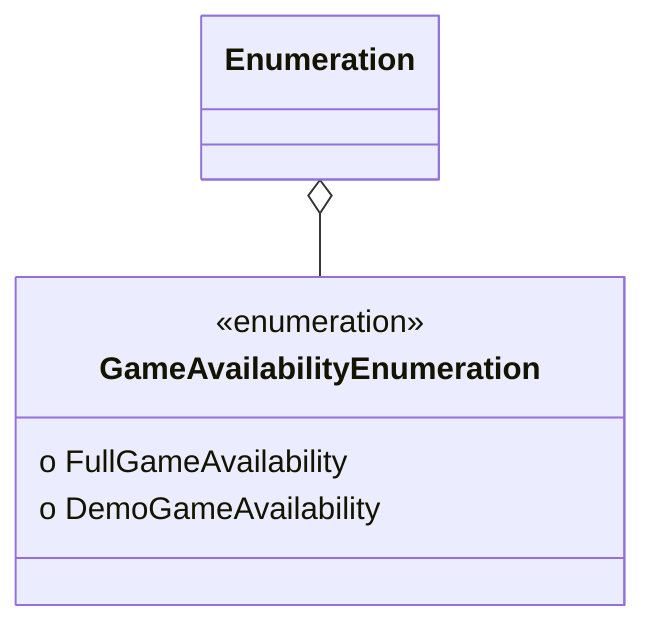 classDiagram
Enumeration o-- GameAvailabilityEnumeration
  class GameAvailabilityEnumeration {
<<enumeration>>
  o FullGameAvailability
  o DemoGameAvailability
}
